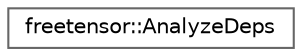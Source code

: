 digraph "Graphical Class Hierarchy"
{
 // LATEX_PDF_SIZE
  bgcolor="transparent";
  edge [fontname=Helvetica,fontsize=10,labelfontname=Helvetica,labelfontsize=10];
  node [fontname=Helvetica,fontsize=10,shape=box,height=0.2,width=0.4];
  rankdir="LR";
  Node0 [label="freetensor::AnalyzeDeps",height=0.2,width=0.4,color="grey40", fillcolor="white", style="filled",URL="$classfreetensor_1_1AnalyzeDeps.html",tooltip=" "];
}
